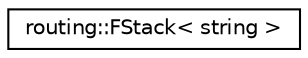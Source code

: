 digraph "Graphical Class Hierarchy"
{
 // LATEX_PDF_SIZE
  edge [fontname="Helvetica",fontsize="10",labelfontname="Helvetica",labelfontsize="10"];
  node [fontname="Helvetica",fontsize="10",shape=record];
  rankdir="LR";
  Node0 [label="routing::FStack\< string \>",height=0.2,width=0.4,color="black", fillcolor="white", style="filled",URL="$classrouting_1_1FStack.html",tooltip=" "];
}
